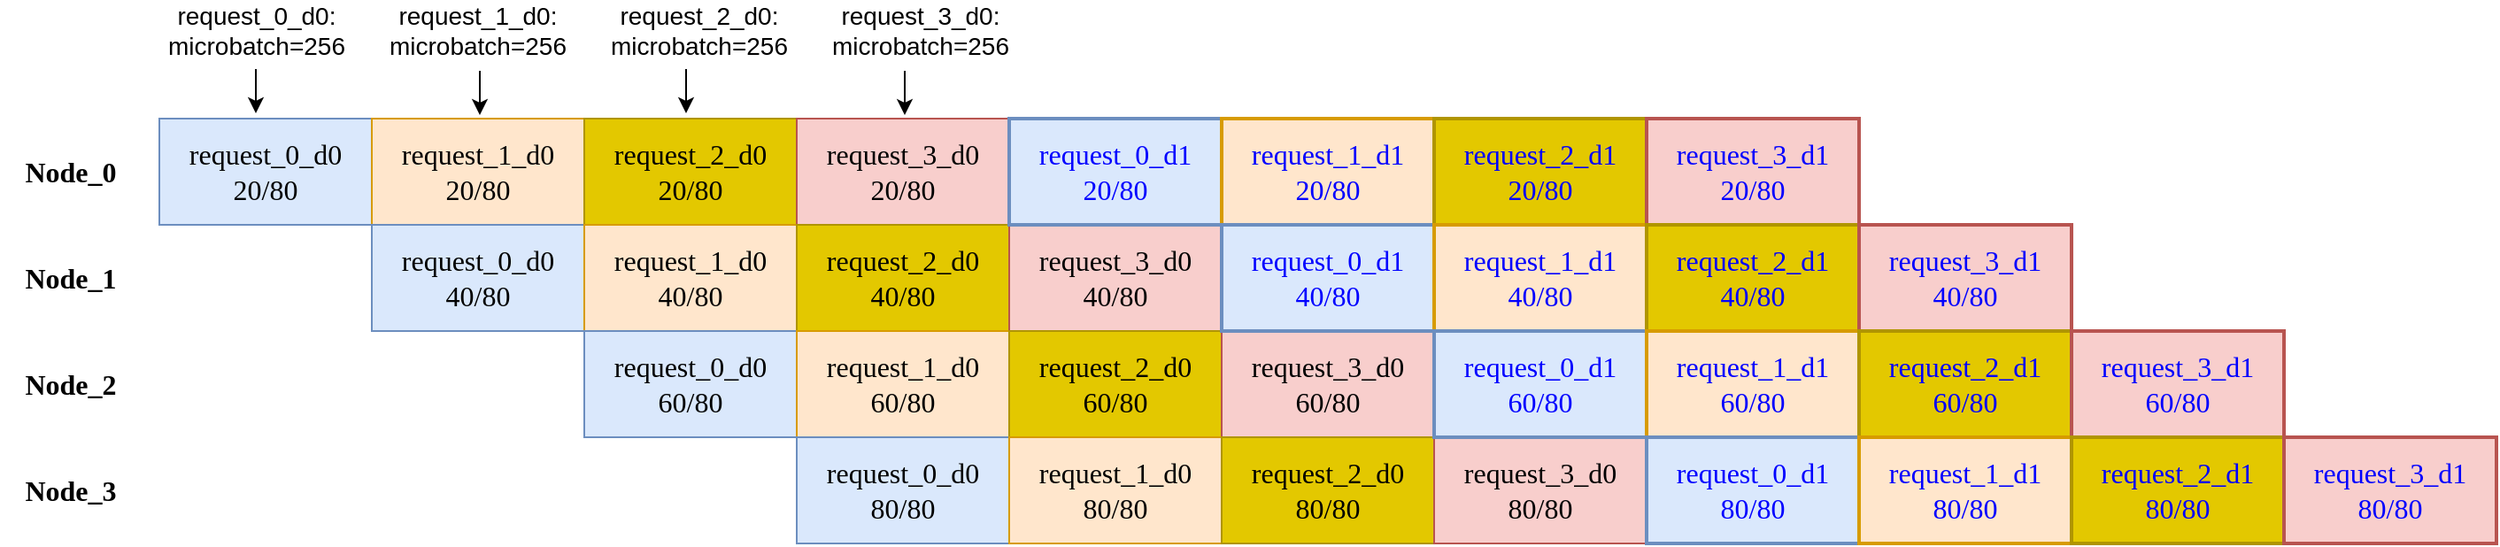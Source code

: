 <mxfile version="27.2.0">
  <diagram name="第 1 页" id="C09MD2E2f5ExPKEXglJg">
    <mxGraphModel dx="2066" dy="1209" grid="1" gridSize="10" guides="1" tooltips="1" connect="1" arrows="1" fold="1" page="1" pageScale="1" pageWidth="827" pageHeight="1169" math="0" shadow="0">
      <root>
        <mxCell id="0" />
        <mxCell id="1" parent="0" />
        <mxCell id="x5xSPJmqWj5T0jCHBnaX-1" value="&lt;span style=&quot;font-size: 16px;&quot;&gt;request_0_d0&lt;/span&gt;&lt;div&gt;&lt;span style=&quot;font-size: 16px;&quot;&gt;20/80&lt;/span&gt;&lt;/div&gt;" style="rounded=0;whiteSpace=wrap;html=1;fillColor=#dae8fc;strokeColor=#6c8ebf;fontFamily=Tahoma;" vertex="1" parent="1">
          <mxGeometry x="350" y="345" width="120" height="60" as="geometry" />
        </mxCell>
        <mxCell id="x5xSPJmqWj5T0jCHBnaX-2" value="&lt;span style=&quot;font-size: 16px;&quot;&gt;request_1_d0&lt;/span&gt;&lt;div&gt;&lt;span style=&quot;font-size: 16px;&quot;&gt;20/80&lt;/span&gt;&lt;/div&gt;" style="rounded=0;whiteSpace=wrap;html=1;fillColor=#ffe6cc;strokeColor=#d79b00;fontFamily=Tahoma;" vertex="1" parent="1">
          <mxGeometry x="470" y="345" width="120" height="60" as="geometry" />
        </mxCell>
        <mxCell id="x5xSPJmqWj5T0jCHBnaX-3" value="&lt;span style=&quot;font-size: 16px;&quot;&gt;request_2_d0&lt;/span&gt;&lt;div&gt;&lt;span style=&quot;font-size: 16px;&quot;&gt;20/80&lt;/span&gt;&lt;/div&gt;" style="rounded=0;whiteSpace=wrap;html=1;fillColor=#e3c800;strokeColor=#B09500;fontColor=#000000;fontFamily=Tahoma;" vertex="1" parent="1">
          <mxGeometry x="590" y="345" width="120" height="60" as="geometry" />
        </mxCell>
        <mxCell id="x5xSPJmqWj5T0jCHBnaX-4" value="&lt;span style=&quot;font-size: 16px;&quot;&gt;request_3_d0&lt;/span&gt;&lt;div&gt;&lt;span style=&quot;font-size: 16px;&quot;&gt;20/80&lt;/span&gt;&lt;/div&gt;" style="rounded=0;whiteSpace=wrap;html=1;fillColor=#f8cecc;strokeColor=#b85450;fontFamily=Tahoma;" vertex="1" parent="1">
          <mxGeometry x="710" y="345" width="120" height="60" as="geometry" />
        </mxCell>
        <mxCell id="x5xSPJmqWj5T0jCHBnaX-5" value="&lt;span style=&quot;font-size: 16px;&quot;&gt;request_0_d0&lt;/span&gt;&lt;div&gt;&lt;span style=&quot;font-size: 16px;&quot;&gt;40/80&lt;/span&gt;&lt;/div&gt;" style="rounded=0;whiteSpace=wrap;html=1;fillColor=#dae8fc;strokeColor=#6c8ebf;fontFamily=Tahoma;" vertex="1" parent="1">
          <mxGeometry x="470" y="405" width="120" height="60" as="geometry" />
        </mxCell>
        <mxCell id="x5xSPJmqWj5T0jCHBnaX-6" value="&lt;span style=&quot;font-size: 16px;&quot;&gt;request_1&lt;/span&gt;&lt;span style=&quot;font-size: 16px;&quot;&gt;_d0&lt;/span&gt;&lt;div&gt;&lt;span style=&quot;font-size: 16px;&quot;&gt;40/80&lt;/span&gt;&lt;/div&gt;" style="rounded=0;whiteSpace=wrap;html=1;fillColor=#ffe6cc;strokeColor=#d79b00;fontFamily=Tahoma;" vertex="1" parent="1">
          <mxGeometry x="590" y="405" width="120" height="60" as="geometry" />
        </mxCell>
        <mxCell id="x5xSPJmqWj5T0jCHBnaX-7" value="&lt;span style=&quot;font-size: 16px;&quot;&gt;request_2&lt;/span&gt;&lt;span style=&quot;font-size: 16px;&quot;&gt;_d0&lt;/span&gt;&lt;div&gt;&lt;span style=&quot;font-size: 16px;&quot;&gt;40/80&lt;/span&gt;&lt;/div&gt;" style="rounded=0;whiteSpace=wrap;html=1;fillColor=#e3c800;strokeColor=#B09500;fontColor=#000000;fontFamily=Tahoma;" vertex="1" parent="1">
          <mxGeometry x="710" y="405" width="120" height="60" as="geometry" />
        </mxCell>
        <mxCell id="x5xSPJmqWj5T0jCHBnaX-8" value="&lt;span style=&quot;font-size: 16px;&quot;&gt;request_3&lt;/span&gt;&lt;span style=&quot;font-size: 16px;&quot;&gt;_d0&lt;/span&gt;&lt;div&gt;&lt;span style=&quot;font-size: 16px;&quot;&gt;40/80&lt;/span&gt;&lt;/div&gt;" style="rounded=0;whiteSpace=wrap;html=1;fillColor=#f8cecc;strokeColor=#b85450;fontFamily=Tahoma;" vertex="1" parent="1">
          <mxGeometry x="830" y="405" width="120" height="60" as="geometry" />
        </mxCell>
        <mxCell id="x5xSPJmqWj5T0jCHBnaX-9" value="&lt;span style=&quot;font-size: 16px;&quot;&gt;request_0&lt;/span&gt;&lt;span style=&quot;font-size: 16px;&quot;&gt;_d0&lt;/span&gt;&lt;div&gt;&lt;span style=&quot;font-size: 16px;&quot;&gt;60/80&lt;/span&gt;&lt;/div&gt;" style="rounded=0;whiteSpace=wrap;html=1;fillColor=#dae8fc;strokeColor=#6c8ebf;fontFamily=Tahoma;" vertex="1" parent="1">
          <mxGeometry x="590" y="465" width="120" height="60" as="geometry" />
        </mxCell>
        <mxCell id="x5xSPJmqWj5T0jCHBnaX-10" value="&lt;span style=&quot;font-size: 16px;&quot;&gt;request_1&lt;/span&gt;&lt;span style=&quot;font-size: 16px;&quot;&gt;_d0&lt;/span&gt;&lt;div&gt;&lt;span style=&quot;font-size: 16px;&quot;&gt;60/80&lt;/span&gt;&lt;/div&gt;" style="rounded=0;whiteSpace=wrap;html=1;fillColor=#ffe6cc;strokeColor=#d79b00;fontFamily=Tahoma;" vertex="1" parent="1">
          <mxGeometry x="710" y="465" width="120" height="60" as="geometry" />
        </mxCell>
        <mxCell id="x5xSPJmqWj5T0jCHBnaX-11" value="&lt;span style=&quot;font-size: 16px;&quot;&gt;request_2&lt;/span&gt;&lt;span style=&quot;font-size: 16px;&quot;&gt;_d0&lt;/span&gt;&lt;div&gt;&lt;span style=&quot;font-size: 16px;&quot;&gt;60/80&lt;/span&gt;&lt;/div&gt;" style="rounded=0;whiteSpace=wrap;html=1;fillColor=#e3c800;strokeColor=#B09500;fontColor=#000000;fontFamily=Tahoma;" vertex="1" parent="1">
          <mxGeometry x="830" y="465" width="120" height="60" as="geometry" />
        </mxCell>
        <mxCell id="x5xSPJmqWj5T0jCHBnaX-12" value="&lt;span style=&quot;font-size: 16px;&quot;&gt;request_3&lt;/span&gt;&lt;span style=&quot;font-size: 16px;&quot;&gt;_d0&lt;/span&gt;&lt;div&gt;&lt;span style=&quot;font-size: 16px;&quot;&gt;60/80&lt;/span&gt;&lt;/div&gt;" style="rounded=0;whiteSpace=wrap;html=1;fillColor=#f8cecc;strokeColor=#b85450;fontFamily=Tahoma;" vertex="1" parent="1">
          <mxGeometry x="950" y="465" width="120" height="60" as="geometry" />
        </mxCell>
        <mxCell id="x5xSPJmqWj5T0jCHBnaX-13" value="&lt;span style=&quot;font-size: 16px;&quot;&gt;request_0&lt;/span&gt;&lt;span style=&quot;font-size: 16px;&quot;&gt;_d0&lt;/span&gt;&lt;div&gt;&lt;span style=&quot;font-size: 16px;&quot;&gt;80/80&lt;/span&gt;&lt;/div&gt;" style="rounded=0;whiteSpace=wrap;html=1;fillColor=#dae8fc;strokeColor=#6c8ebf;fontFamily=Tahoma;" vertex="1" parent="1">
          <mxGeometry x="710" y="525" width="120" height="60" as="geometry" />
        </mxCell>
        <mxCell id="x5xSPJmqWj5T0jCHBnaX-14" value="&lt;span style=&quot;font-size: 16px;&quot;&gt;request_1&lt;/span&gt;&lt;span style=&quot;font-size: 16px;&quot;&gt;_d0&lt;/span&gt;&lt;div&gt;&lt;span style=&quot;font-size: 16px;&quot;&gt;80/80&lt;/span&gt;&lt;/div&gt;" style="rounded=0;whiteSpace=wrap;html=1;fillColor=#ffe6cc;strokeColor=#d79b00;fontFamily=Tahoma;" vertex="1" parent="1">
          <mxGeometry x="830" y="525" width="120" height="60" as="geometry" />
        </mxCell>
        <mxCell id="x5xSPJmqWj5T0jCHBnaX-15" value="&lt;span style=&quot;font-size: 16px;&quot;&gt;request_2&lt;/span&gt;&lt;span style=&quot;font-size: 16px;&quot;&gt;_d0&lt;/span&gt;&lt;div&gt;&lt;span style=&quot;font-size: 16px;&quot;&gt;80/80&lt;/span&gt;&lt;/div&gt;" style="rounded=0;whiteSpace=wrap;html=1;fillColor=#e3c800;strokeColor=#B09500;fontColor=#000000;fontFamily=Tahoma;" vertex="1" parent="1">
          <mxGeometry x="950" y="525" width="120" height="60" as="geometry" />
        </mxCell>
        <mxCell id="x5xSPJmqWj5T0jCHBnaX-16" value="&lt;span style=&quot;font-size: 16px;&quot;&gt;request_3_d0&lt;/span&gt;&lt;div&gt;&lt;span style=&quot;font-size: 16px;&quot;&gt;80/80&lt;/span&gt;&lt;/div&gt;" style="rounded=0;whiteSpace=wrap;html=1;fillColor=#f8cecc;strokeColor=#b85450;fontFamily=Tahoma;" vertex="1" parent="1">
          <mxGeometry x="1070" y="525" width="120" height="60" as="geometry" />
        </mxCell>
        <mxCell id="x5xSPJmqWj5T0jCHBnaX-17" value="" style="endArrow=classic;html=1;rounded=0;" edge="1" parent="1">
          <mxGeometry width="50" height="50" relative="1" as="geometry">
            <mxPoint x="404.5" y="317" as="sourcePoint" />
            <mxPoint x="404.5" y="342" as="targetPoint" />
          </mxGeometry>
        </mxCell>
        <mxCell id="x5xSPJmqWj5T0jCHBnaX-19" value="&lt;font style=&quot;font-size: 14px;&quot;&gt;request_0_d0:&lt;/font&gt;&lt;div&gt;&lt;font style=&quot;font-size: 14px;&quot;&gt;microbatch=256&lt;/font&gt;&lt;/div&gt;" style="text;html=1;align=center;verticalAlign=middle;whiteSpace=wrap;rounded=0;" vertex="1" parent="1">
          <mxGeometry x="340" y="280" width="130" height="30" as="geometry" />
        </mxCell>
        <mxCell id="x5xSPJmqWj5T0jCHBnaX-21" value="&lt;font style=&quot;font-size: 14px;&quot;&gt;request_1_d0:&lt;/font&gt;&lt;div&gt;&lt;font style=&quot;font-size: 14px;&quot;&gt;microbatch=256&lt;/font&gt;&lt;/div&gt;" style="text;html=1;align=center;verticalAlign=middle;whiteSpace=wrap;rounded=0;" vertex="1" parent="1">
          <mxGeometry x="465" y="280" width="130" height="30" as="geometry" />
        </mxCell>
        <mxCell id="x5xSPJmqWj5T0jCHBnaX-28" value="" style="endArrow=classic;html=1;rounded=0;" edge="1" parent="1">
          <mxGeometry width="50" height="50" relative="1" as="geometry">
            <mxPoint x="531" y="318" as="sourcePoint" />
            <mxPoint x="531" y="343" as="targetPoint" />
          </mxGeometry>
        </mxCell>
        <mxCell id="x5xSPJmqWj5T0jCHBnaX-29" value="" style="endArrow=classic;html=1;rounded=0;" edge="1" parent="1">
          <mxGeometry width="50" height="50" relative="1" as="geometry">
            <mxPoint x="647.5" y="317" as="sourcePoint" />
            <mxPoint x="647.5" y="342" as="targetPoint" />
          </mxGeometry>
        </mxCell>
        <mxCell id="x5xSPJmqWj5T0jCHBnaX-30" value="&lt;font style=&quot;font-size: 14px;&quot;&gt;request_2_d0:&lt;/font&gt;&lt;div&gt;&lt;font style=&quot;font-size: 14px;&quot;&gt;microbatch=256&lt;/font&gt;&lt;/div&gt;" style="text;html=1;align=center;verticalAlign=middle;whiteSpace=wrap;rounded=0;" vertex="1" parent="1">
          <mxGeometry x="590" y="280" width="130" height="30" as="geometry" />
        </mxCell>
        <mxCell id="x5xSPJmqWj5T0jCHBnaX-31" value="&lt;font style=&quot;font-size: 14px;&quot;&gt;request_3_d0:&lt;/font&gt;&lt;div&gt;&lt;font style=&quot;font-size: 14px;&quot;&gt;microbatch=256&lt;/font&gt;&lt;/div&gt;" style="text;html=1;align=center;verticalAlign=middle;whiteSpace=wrap;rounded=0;" vertex="1" parent="1">
          <mxGeometry x="715" y="280" width="130" height="30" as="geometry" />
        </mxCell>
        <mxCell id="x5xSPJmqWj5T0jCHBnaX-32" value="" style="endArrow=classic;html=1;rounded=0;" edge="1" parent="1">
          <mxGeometry width="50" height="50" relative="1" as="geometry">
            <mxPoint x="771" y="318" as="sourcePoint" />
            <mxPoint x="771" y="343" as="targetPoint" />
          </mxGeometry>
        </mxCell>
        <mxCell id="x5xSPJmqWj5T0jCHBnaX-33" value="&lt;span style=&quot;font-size: 16px;&quot;&gt;request_0_d1&lt;/span&gt;&lt;div&gt;&lt;span style=&quot;font-size: 16px;&quot;&gt;20/80&lt;/span&gt;&lt;/div&gt;" style="rounded=0;whiteSpace=wrap;html=1;fillColor=#dae8fc;strokeColor=#6c8ebf;shadow=0;fillStyle=auto;strokeWidth=2;fontFamily=Tahoma;glass=0;fontColor=#0000FF;" vertex="1" parent="1">
          <mxGeometry x="830" y="345" width="120" height="60" as="geometry" />
        </mxCell>
        <mxCell id="x5xSPJmqWj5T0jCHBnaX-34" value="&lt;span style=&quot;font-size: 16px;&quot;&gt;request_1&lt;/span&gt;&lt;span style=&quot;font-size: 16px;&quot;&gt;_d1&lt;/span&gt;&lt;div&gt;&lt;span style=&quot;font-size: 16px;&quot;&gt;20/80&lt;/span&gt;&lt;/div&gt;" style="rounded=0;whiteSpace=wrap;html=1;fillColor=#ffe6cc;strokeColor=#d79b00;shadow=0;fillStyle=auto;strokeWidth=2;fontFamily=Tahoma;fontColor=#0000FF;" vertex="1" parent="1">
          <mxGeometry x="950" y="345" width="120" height="60" as="geometry" />
        </mxCell>
        <mxCell id="x5xSPJmqWj5T0jCHBnaX-35" value="&lt;span style=&quot;font-size: 16px;&quot;&gt;request_2&lt;/span&gt;&lt;span style=&quot;font-size: 16px;&quot;&gt;_d1&lt;/span&gt;&lt;div&gt;&lt;span style=&quot;font-size: 16px;&quot;&gt;20/80&lt;/span&gt;&lt;/div&gt;" style="rounded=0;whiteSpace=wrap;html=1;fillColor=#e3c800;strokeColor=#B09500;shadow=0;fillStyle=auto;fontColor=#0000FF;strokeWidth=2;fontFamily=Tahoma;" vertex="1" parent="1">
          <mxGeometry x="1070" y="345" width="120" height="60" as="geometry" />
        </mxCell>
        <mxCell id="x5xSPJmqWj5T0jCHBnaX-36" value="&lt;span style=&quot;font-size: 16px;&quot;&gt;request_3&lt;/span&gt;&lt;span style=&quot;font-size: 16px;&quot;&gt;_d1&lt;/span&gt;&lt;div&gt;&lt;span style=&quot;font-size: 16px;&quot;&gt;20/80&lt;/span&gt;&lt;/div&gt;" style="rounded=0;whiteSpace=wrap;html=1;fillColor=#f8cecc;strokeColor=#b85450;shadow=0;fillStyle=auto;strokeWidth=2;fontFamily=Tahoma;fontColor=#0000FF;" vertex="1" parent="1">
          <mxGeometry x="1190" y="345" width="120" height="60" as="geometry" />
        </mxCell>
        <mxCell id="x5xSPJmqWj5T0jCHBnaX-37" value="&lt;span style=&quot;font-size: 16px;&quot;&gt;request_0_d1&lt;/span&gt;&lt;div&gt;&lt;span style=&quot;font-size: 16px;&quot;&gt;40/80&lt;/span&gt;&lt;/div&gt;" style="rounded=0;whiteSpace=wrap;html=1;fillColor=#dae8fc;strokeColor=#6c8ebf;fillStyle=auto;strokeWidth=2;fontFamily=Tahoma;fontColor=#0000FF;" vertex="1" parent="1">
          <mxGeometry x="950" y="405" width="120" height="60" as="geometry" />
        </mxCell>
        <mxCell id="x5xSPJmqWj5T0jCHBnaX-38" value="&lt;span style=&quot;font-size: 16px;&quot;&gt;request_1&lt;/span&gt;&lt;span style=&quot;font-size: 16px;&quot;&gt;_d1&lt;/span&gt;&lt;div&gt;&lt;span style=&quot;font-size: 16px;&quot;&gt;40/80&lt;/span&gt;&lt;/div&gt;" style="rounded=0;whiteSpace=wrap;html=1;fillColor=#ffe6cc;strokeColor=#d79b00;fillStyle=auto;strokeWidth=2;fontFamily=Tahoma;fontColor=#0000FF;" vertex="1" parent="1">
          <mxGeometry x="1070" y="405" width="120" height="60" as="geometry" />
        </mxCell>
        <mxCell id="x5xSPJmqWj5T0jCHBnaX-39" value="&lt;span style=&quot;font-size: 16px;&quot;&gt;request_2&lt;/span&gt;&lt;span style=&quot;font-size: 16px;&quot;&gt;_d1&lt;/span&gt;&lt;div&gt;&lt;span style=&quot;font-size: 16px;&quot;&gt;40/80&lt;/span&gt;&lt;/div&gt;" style="rounded=0;whiteSpace=wrap;html=1;fillColor=#e3c800;strokeColor=#B09500;fillStyle=auto;fontColor=#0000FF;strokeWidth=2;fontFamily=Tahoma;" vertex="1" parent="1">
          <mxGeometry x="1190" y="405" width="120" height="60" as="geometry" />
        </mxCell>
        <mxCell id="x5xSPJmqWj5T0jCHBnaX-40" value="&lt;span style=&quot;font-size: 16px;&quot;&gt;request_3&lt;/span&gt;&lt;span style=&quot;font-size: 16px;&quot;&gt;_d1&lt;/span&gt;&lt;div&gt;&lt;span style=&quot;font-size: 16px;&quot;&gt;40/80&lt;/span&gt;&lt;/div&gt;" style="rounded=0;whiteSpace=wrap;html=1;fillColor=#f8cecc;strokeColor=#b85450;fillStyle=auto;strokeWidth=2;fontFamily=Tahoma;fontColor=#0000FF;" vertex="1" parent="1">
          <mxGeometry x="1310" y="405" width="120" height="60" as="geometry" />
        </mxCell>
        <mxCell id="x5xSPJmqWj5T0jCHBnaX-41" value="&lt;span style=&quot;font-size: 16px;&quot;&gt;request_0_d1&lt;/span&gt;&lt;div&gt;&lt;span style=&quot;font-size: 16px;&quot;&gt;60/80&lt;/span&gt;&lt;/div&gt;" style="rounded=0;whiteSpace=wrap;html=1;fillColor=#dae8fc;strokeColor=#6c8ebf;fillStyle=auto;strokeWidth=2;fontFamily=Tahoma;fontColor=#0000FF;" vertex="1" parent="1">
          <mxGeometry x="1070" y="465" width="120" height="60" as="geometry" />
        </mxCell>
        <mxCell id="x5xSPJmqWj5T0jCHBnaX-42" value="&lt;span style=&quot;font-size: 16px;&quot;&gt;request_1&lt;/span&gt;&lt;span style=&quot;font-size: 16px;&quot;&gt;_d1&lt;/span&gt;&lt;div&gt;&lt;span style=&quot;font-size: 16px;&quot;&gt;60/80&lt;/span&gt;&lt;/div&gt;" style="rounded=0;whiteSpace=wrap;html=1;fillColor=#ffe6cc;strokeColor=#d79b00;fillStyle=auto;strokeWidth=2;fontFamily=Tahoma;fontColor=#0000FF;" vertex="1" parent="1">
          <mxGeometry x="1190" y="465" width="120" height="60" as="geometry" />
        </mxCell>
        <mxCell id="x5xSPJmqWj5T0jCHBnaX-43" value="&lt;span style=&quot;font-size: 16px;&quot;&gt;request_2&lt;/span&gt;&lt;span style=&quot;font-size: 16px;&quot;&gt;_d1&lt;/span&gt;&lt;div&gt;&lt;span style=&quot;font-size: 16px;&quot;&gt;60/80&lt;/span&gt;&lt;/div&gt;" style="rounded=0;whiteSpace=wrap;html=1;fillColor=#e3c800;strokeColor=#B09500;fillStyle=auto;fontColor=#0000FF;strokeWidth=2;fontFamily=Tahoma;" vertex="1" parent="1">
          <mxGeometry x="1310" y="465" width="120" height="60" as="geometry" />
        </mxCell>
        <mxCell id="x5xSPJmqWj5T0jCHBnaX-44" value="&lt;span style=&quot;font-size: 16px;&quot;&gt;request_3&lt;/span&gt;&lt;span style=&quot;font-size: 16px;&quot;&gt;_d1&lt;/span&gt;&lt;div&gt;&lt;span style=&quot;font-size: 16px;&quot;&gt;60/80&lt;/span&gt;&lt;/div&gt;" style="rounded=0;whiteSpace=wrap;html=1;fillColor=#f8cecc;strokeColor=#b85450;fillStyle=auto;strokeWidth=2;fontFamily=Tahoma;fontColor=#0000FF;" vertex="1" parent="1">
          <mxGeometry x="1430" y="465" width="120" height="60" as="geometry" />
        </mxCell>
        <mxCell id="x5xSPJmqWj5T0jCHBnaX-45" value="&lt;span style=&quot;font-size: 16px;&quot;&gt;request_0_d1&lt;/span&gt;&lt;div&gt;&lt;span style=&quot;font-size: 16px;&quot;&gt;80/80&lt;/span&gt;&lt;/div&gt;" style="rounded=0;whiteSpace=wrap;html=1;fillColor=#dae8fc;strokeColor=#6c8ebf;strokeWidth=2;fontFamily=Tahoma;fontColor=#0000FF;" vertex="1" parent="1">
          <mxGeometry x="1190" y="525" width="120" height="60" as="geometry" />
        </mxCell>
        <mxCell id="x5xSPJmqWj5T0jCHBnaX-46" value="&lt;span style=&quot;font-size: 16px;&quot;&gt;request_1&lt;/span&gt;&lt;span style=&quot;font-size: 16px;&quot;&gt;_d1&lt;/span&gt;&lt;div&gt;&lt;span style=&quot;font-size: 16px;&quot;&gt;80/80&lt;/span&gt;&lt;/div&gt;" style="rounded=0;whiteSpace=wrap;html=1;fillColor=#ffe6cc;strokeColor=#d79b00;strokeWidth=2;fontFamily=Tahoma;fontColor=#0000FF;" vertex="1" parent="1">
          <mxGeometry x="1310" y="525" width="120" height="60" as="geometry" />
        </mxCell>
        <mxCell id="x5xSPJmqWj5T0jCHBnaX-47" value="&lt;span style=&quot;font-size: 16px;&quot;&gt;request_2&lt;/span&gt;&lt;span style=&quot;font-size: 16px;&quot;&gt;_d1&lt;/span&gt;&lt;div&gt;&lt;span style=&quot;font-size: 16px;&quot;&gt;80/80&lt;/span&gt;&lt;/div&gt;" style="rounded=0;whiteSpace=wrap;html=1;fillColor=#e3c800;strokeColor=#B09500;fontColor=#0000FF;strokeWidth=2;fontFamily=Tahoma;" vertex="1" parent="1">
          <mxGeometry x="1430" y="525" width="120" height="60" as="geometry" />
        </mxCell>
        <mxCell id="x5xSPJmqWj5T0jCHBnaX-48" value="&lt;span style=&quot;font-size: 16px;&quot;&gt;request_3&lt;/span&gt;&lt;span style=&quot;font-size: 16px;&quot;&gt;_d1&lt;/span&gt;&lt;div&gt;&lt;span style=&quot;font-size: 16px;&quot;&gt;80/80&lt;/span&gt;&lt;/div&gt;" style="rounded=0;whiteSpace=wrap;html=1;fillColor=#f8cecc;strokeColor=#b85450;strokeWidth=2;fontFamily=Tahoma;fontColor=#0000FF;" vertex="1" parent="1">
          <mxGeometry x="1550" y="525" width="120" height="60" as="geometry" />
        </mxCell>
        <mxCell id="x5xSPJmqWj5T0jCHBnaX-49" value="&lt;font face=&quot;Tahoma&quot; style=&quot;font-size: 16px;&quot;&gt;&lt;b&gt;Node_0&lt;/b&gt;&lt;/font&gt;" style="text;html=1;align=center;verticalAlign=middle;whiteSpace=wrap;rounded=0;" vertex="1" parent="1">
          <mxGeometry x="260" y="360" width="80" height="30" as="geometry" />
        </mxCell>
        <mxCell id="x5xSPJmqWj5T0jCHBnaX-50" value="&lt;font face=&quot;Tahoma&quot; style=&quot;font-size: 16px;&quot;&gt;&lt;b&gt;Node_1&lt;/b&gt;&lt;/font&gt;" style="text;html=1;align=center;verticalAlign=middle;whiteSpace=wrap;rounded=0;" vertex="1" parent="1">
          <mxGeometry x="260" y="420" width="80" height="30" as="geometry" />
        </mxCell>
        <mxCell id="x5xSPJmqWj5T0jCHBnaX-51" value="&lt;font face=&quot;Tahoma&quot; style=&quot;font-size: 16px;&quot;&gt;&lt;b&gt;Node_2&lt;/b&gt;&lt;/font&gt;" style="text;html=1;align=center;verticalAlign=middle;whiteSpace=wrap;rounded=0;" vertex="1" parent="1">
          <mxGeometry x="260" y="480" width="80" height="30" as="geometry" />
        </mxCell>
        <mxCell id="x5xSPJmqWj5T0jCHBnaX-52" value="&lt;font face=&quot;Tahoma&quot; style=&quot;font-size: 16px;&quot;&gt;&lt;b&gt;Node_3&lt;/b&gt;&lt;/font&gt;" style="text;html=1;align=center;verticalAlign=middle;whiteSpace=wrap;rounded=0;" vertex="1" parent="1">
          <mxGeometry x="260" y="540" width="80" height="30" as="geometry" />
        </mxCell>
      </root>
    </mxGraphModel>
  </diagram>
</mxfile>
